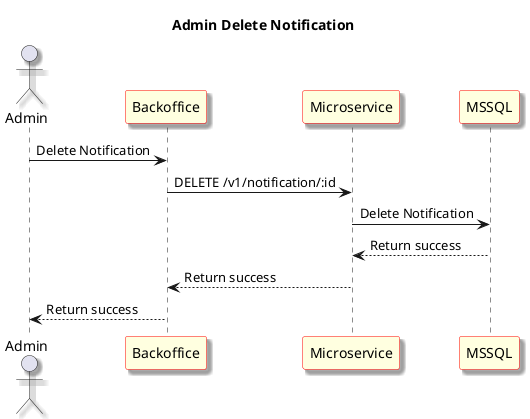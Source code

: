 @startuml Admin Delete Notification
skinparam shadowing true
skinparam sequence {
	ParticipantBackgroundColor LightYellow
	ParticipantBorderColor red
}
Title: Admin Delete Notification
actor "Admin" as User1
participant "Backoffice" as Frontend
participant "Microservice" as Microservice
participant "MSSQL" as Database

User1 -> Frontend: Delete Notification

Frontend -> Microservice: DELETE /v1/notification/:id

Microservice -> Database: Delete Notification

Database --> Microservice: Return success

Microservice --> Frontend: Return success

Frontend --> User1: Return success


@enduml